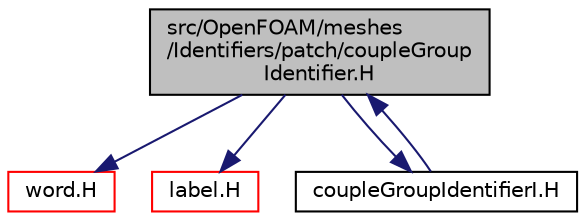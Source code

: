 digraph "src/OpenFOAM/meshes/Identifiers/patch/coupleGroupIdentifier.H"
{
  bgcolor="transparent";
  edge [fontname="Helvetica",fontsize="10",labelfontname="Helvetica",labelfontsize="10"];
  node [fontname="Helvetica",fontsize="10",shape=record];
  Node1 [label="src/OpenFOAM/meshes\l/Identifiers/patch/coupleGroup\lIdentifier.H",height=0.2,width=0.4,color="black", fillcolor="grey75", style="filled", fontcolor="black"];
  Node1 -> Node2 [color="midnightblue",fontsize="10",style="solid",fontname="Helvetica"];
  Node2 [label="word.H",height=0.2,width=0.4,color="red",URL="$a08985.html"];
  Node1 -> Node3 [color="midnightblue",fontsize="10",style="solid",fontname="Helvetica"];
  Node3 [label="label.H",height=0.2,width=0.4,color="red",URL="$a08883.html"];
  Node1 -> Node4 [color="midnightblue",fontsize="10",style="solid",fontname="Helvetica"];
  Node4 [label="coupleGroupIdentifierI.H",height=0.2,width=0.4,color="black",URL="$a08466.html"];
  Node4 -> Node1 [color="midnightblue",fontsize="10",style="solid",fontname="Helvetica"];
}
